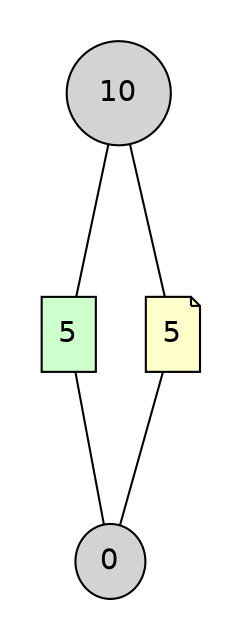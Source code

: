// <Lattice object of 2 atoms 4 concepts 2 coatoms at 0x107d4d828>
digraph Lattice {
	node [label="" shape=circle style=filled width=.25]
	edge [dir=none labeldistance=1.5 minlen=2]
	subgraph cluster_0 {
		color=transparent
		c0 [fillcolor="" fontname=helvetica label=0 shape="" style=filled]
	}
	subgraph cluster_1 {
		color=transparent
		c1 [fillcolor="#CCFFCC" fontname=helvetica label=5 shape=box style=filled]
	}
	c1 -> c0
	subgraph cluster_2 {
		color=transparent
		c2 [fillcolor="#FFFFCC" fontname=helvetica label=5 shape=note style=filled]
	}
	c2 -> c0
	subgraph cluster_3 {
		color=transparent
		c3 [fontname=helvetica label=10 style=filled]
	}
	c3 -> c1
	c3 -> c2
}
